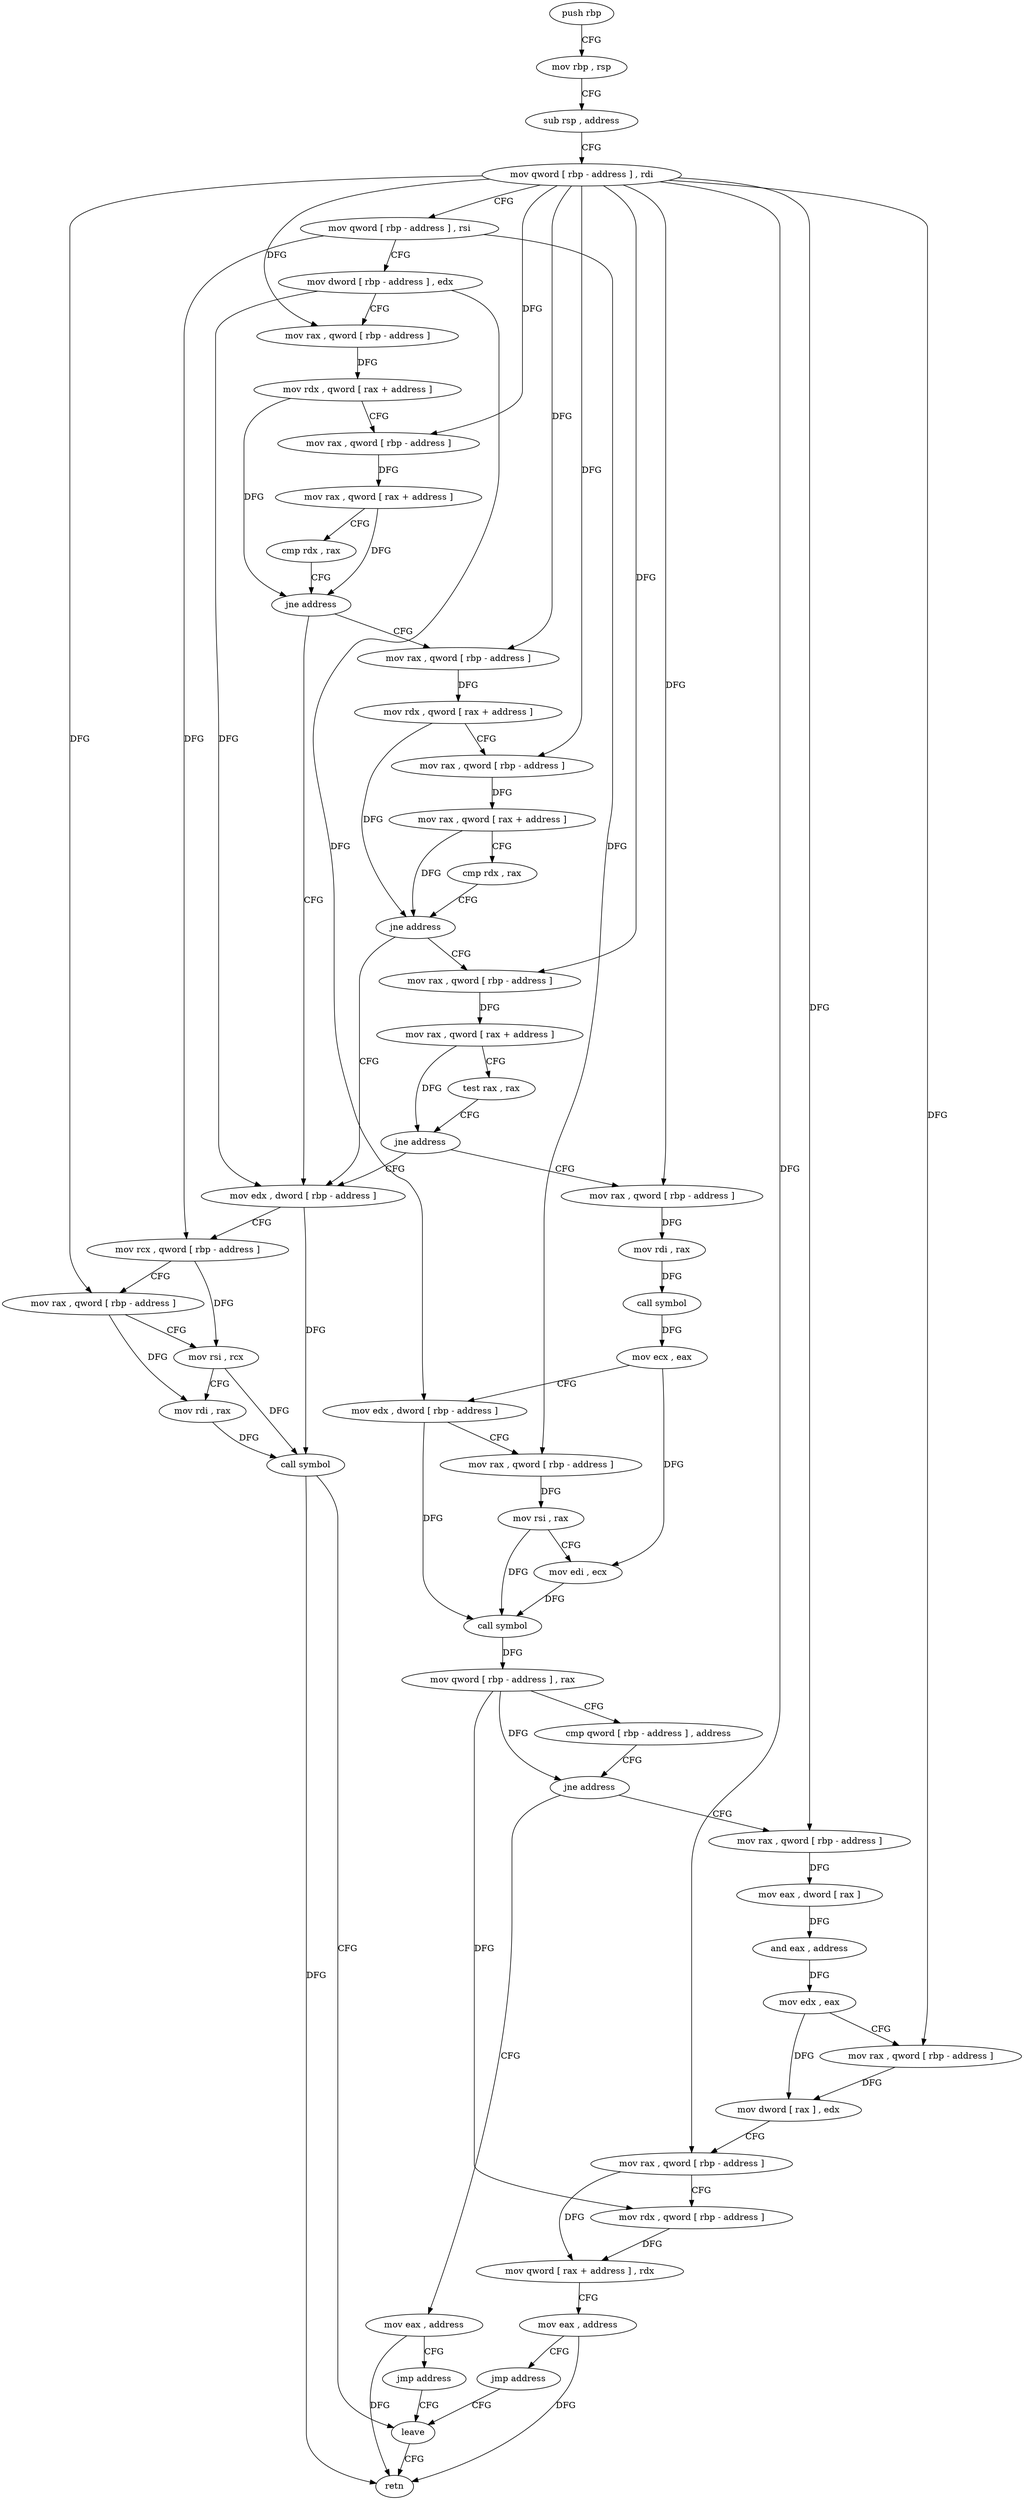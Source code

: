 digraph "func" {
"4292689" [label = "push rbp" ]
"4292690" [label = "mov rbp , rsp" ]
"4292693" [label = "sub rsp , address" ]
"4292697" [label = "mov qword [ rbp - address ] , rdi" ]
"4292701" [label = "mov qword [ rbp - address ] , rsi" ]
"4292705" [label = "mov dword [ rbp - address ] , edx" ]
"4292708" [label = "mov rax , qword [ rbp - address ]" ]
"4292712" [label = "mov rdx , qword [ rax + address ]" ]
"4292716" [label = "mov rax , qword [ rbp - address ]" ]
"4292720" [label = "mov rax , qword [ rax + address ]" ]
"4292724" [label = "cmp rdx , rax" ]
"4292727" [label = "jne address" ]
"4292851" [label = "mov edx , dword [ rbp - address ]" ]
"4292729" [label = "mov rax , qword [ rbp - address ]" ]
"4292854" [label = "mov rcx , qword [ rbp - address ]" ]
"4292858" [label = "mov rax , qword [ rbp - address ]" ]
"4292862" [label = "mov rsi , rcx" ]
"4292865" [label = "mov rdi , rax" ]
"4292868" [label = "call symbol" ]
"4292873" [label = "leave" ]
"4292733" [label = "mov rdx , qword [ rax + address ]" ]
"4292737" [label = "mov rax , qword [ rbp - address ]" ]
"4292741" [label = "mov rax , qword [ rax + address ]" ]
"4292745" [label = "cmp rdx , rax" ]
"4292748" [label = "jne address" ]
"4292750" [label = "mov rax , qword [ rbp - address ]" ]
"4292754" [label = "mov rax , qword [ rax + address ]" ]
"4292758" [label = "test rax , rax" ]
"4292761" [label = "jne address" ]
"4292763" [label = "mov rax , qword [ rbp - address ]" ]
"4292767" [label = "mov rdi , rax" ]
"4292770" [label = "call symbol" ]
"4292775" [label = "mov ecx , eax" ]
"4292777" [label = "mov edx , dword [ rbp - address ]" ]
"4292780" [label = "mov rax , qword [ rbp - address ]" ]
"4292784" [label = "mov rsi , rax" ]
"4292787" [label = "mov edi , ecx" ]
"4292789" [label = "call symbol" ]
"4292794" [label = "mov qword [ rbp - address ] , rax" ]
"4292798" [label = "cmp qword [ rbp - address ] , address" ]
"4292803" [label = "jne address" ]
"4292812" [label = "mov rax , qword [ rbp - address ]" ]
"4292805" [label = "mov eax , address" ]
"4292816" [label = "mov eax , dword [ rax ]" ]
"4292818" [label = "and eax , address" ]
"4292821" [label = "mov edx , eax" ]
"4292823" [label = "mov rax , qword [ rbp - address ]" ]
"4292827" [label = "mov dword [ rax ] , edx" ]
"4292829" [label = "mov rax , qword [ rbp - address ]" ]
"4292833" [label = "mov rdx , qword [ rbp - address ]" ]
"4292837" [label = "mov qword [ rax + address ] , rdx" ]
"4292844" [label = "mov eax , address" ]
"4292849" [label = "jmp address" ]
"4292810" [label = "jmp address" ]
"4292874" [label = "retn" ]
"4292689" -> "4292690" [ label = "CFG" ]
"4292690" -> "4292693" [ label = "CFG" ]
"4292693" -> "4292697" [ label = "CFG" ]
"4292697" -> "4292701" [ label = "CFG" ]
"4292697" -> "4292708" [ label = "DFG" ]
"4292697" -> "4292716" [ label = "DFG" ]
"4292697" -> "4292858" [ label = "DFG" ]
"4292697" -> "4292729" [ label = "DFG" ]
"4292697" -> "4292737" [ label = "DFG" ]
"4292697" -> "4292750" [ label = "DFG" ]
"4292697" -> "4292763" [ label = "DFG" ]
"4292697" -> "4292812" [ label = "DFG" ]
"4292697" -> "4292823" [ label = "DFG" ]
"4292697" -> "4292829" [ label = "DFG" ]
"4292701" -> "4292705" [ label = "CFG" ]
"4292701" -> "4292854" [ label = "DFG" ]
"4292701" -> "4292780" [ label = "DFG" ]
"4292705" -> "4292708" [ label = "CFG" ]
"4292705" -> "4292851" [ label = "DFG" ]
"4292705" -> "4292777" [ label = "DFG" ]
"4292708" -> "4292712" [ label = "DFG" ]
"4292712" -> "4292716" [ label = "CFG" ]
"4292712" -> "4292727" [ label = "DFG" ]
"4292716" -> "4292720" [ label = "DFG" ]
"4292720" -> "4292724" [ label = "CFG" ]
"4292720" -> "4292727" [ label = "DFG" ]
"4292724" -> "4292727" [ label = "CFG" ]
"4292727" -> "4292851" [ label = "CFG" ]
"4292727" -> "4292729" [ label = "CFG" ]
"4292851" -> "4292854" [ label = "CFG" ]
"4292851" -> "4292868" [ label = "DFG" ]
"4292729" -> "4292733" [ label = "DFG" ]
"4292854" -> "4292858" [ label = "CFG" ]
"4292854" -> "4292862" [ label = "DFG" ]
"4292858" -> "4292862" [ label = "CFG" ]
"4292858" -> "4292865" [ label = "DFG" ]
"4292862" -> "4292865" [ label = "CFG" ]
"4292862" -> "4292868" [ label = "DFG" ]
"4292865" -> "4292868" [ label = "DFG" ]
"4292868" -> "4292873" [ label = "CFG" ]
"4292868" -> "4292874" [ label = "DFG" ]
"4292873" -> "4292874" [ label = "CFG" ]
"4292733" -> "4292737" [ label = "CFG" ]
"4292733" -> "4292748" [ label = "DFG" ]
"4292737" -> "4292741" [ label = "DFG" ]
"4292741" -> "4292745" [ label = "CFG" ]
"4292741" -> "4292748" [ label = "DFG" ]
"4292745" -> "4292748" [ label = "CFG" ]
"4292748" -> "4292851" [ label = "CFG" ]
"4292748" -> "4292750" [ label = "CFG" ]
"4292750" -> "4292754" [ label = "DFG" ]
"4292754" -> "4292758" [ label = "CFG" ]
"4292754" -> "4292761" [ label = "DFG" ]
"4292758" -> "4292761" [ label = "CFG" ]
"4292761" -> "4292851" [ label = "CFG" ]
"4292761" -> "4292763" [ label = "CFG" ]
"4292763" -> "4292767" [ label = "DFG" ]
"4292767" -> "4292770" [ label = "DFG" ]
"4292770" -> "4292775" [ label = "DFG" ]
"4292775" -> "4292777" [ label = "CFG" ]
"4292775" -> "4292787" [ label = "DFG" ]
"4292777" -> "4292780" [ label = "CFG" ]
"4292777" -> "4292789" [ label = "DFG" ]
"4292780" -> "4292784" [ label = "DFG" ]
"4292784" -> "4292787" [ label = "CFG" ]
"4292784" -> "4292789" [ label = "DFG" ]
"4292787" -> "4292789" [ label = "DFG" ]
"4292789" -> "4292794" [ label = "DFG" ]
"4292794" -> "4292798" [ label = "CFG" ]
"4292794" -> "4292803" [ label = "DFG" ]
"4292794" -> "4292833" [ label = "DFG" ]
"4292798" -> "4292803" [ label = "CFG" ]
"4292803" -> "4292812" [ label = "CFG" ]
"4292803" -> "4292805" [ label = "CFG" ]
"4292812" -> "4292816" [ label = "DFG" ]
"4292805" -> "4292810" [ label = "CFG" ]
"4292805" -> "4292874" [ label = "DFG" ]
"4292816" -> "4292818" [ label = "DFG" ]
"4292818" -> "4292821" [ label = "DFG" ]
"4292821" -> "4292823" [ label = "CFG" ]
"4292821" -> "4292827" [ label = "DFG" ]
"4292823" -> "4292827" [ label = "DFG" ]
"4292827" -> "4292829" [ label = "CFG" ]
"4292829" -> "4292833" [ label = "CFG" ]
"4292829" -> "4292837" [ label = "DFG" ]
"4292833" -> "4292837" [ label = "DFG" ]
"4292837" -> "4292844" [ label = "CFG" ]
"4292844" -> "4292849" [ label = "CFG" ]
"4292844" -> "4292874" [ label = "DFG" ]
"4292849" -> "4292873" [ label = "CFG" ]
"4292810" -> "4292873" [ label = "CFG" ]
}
